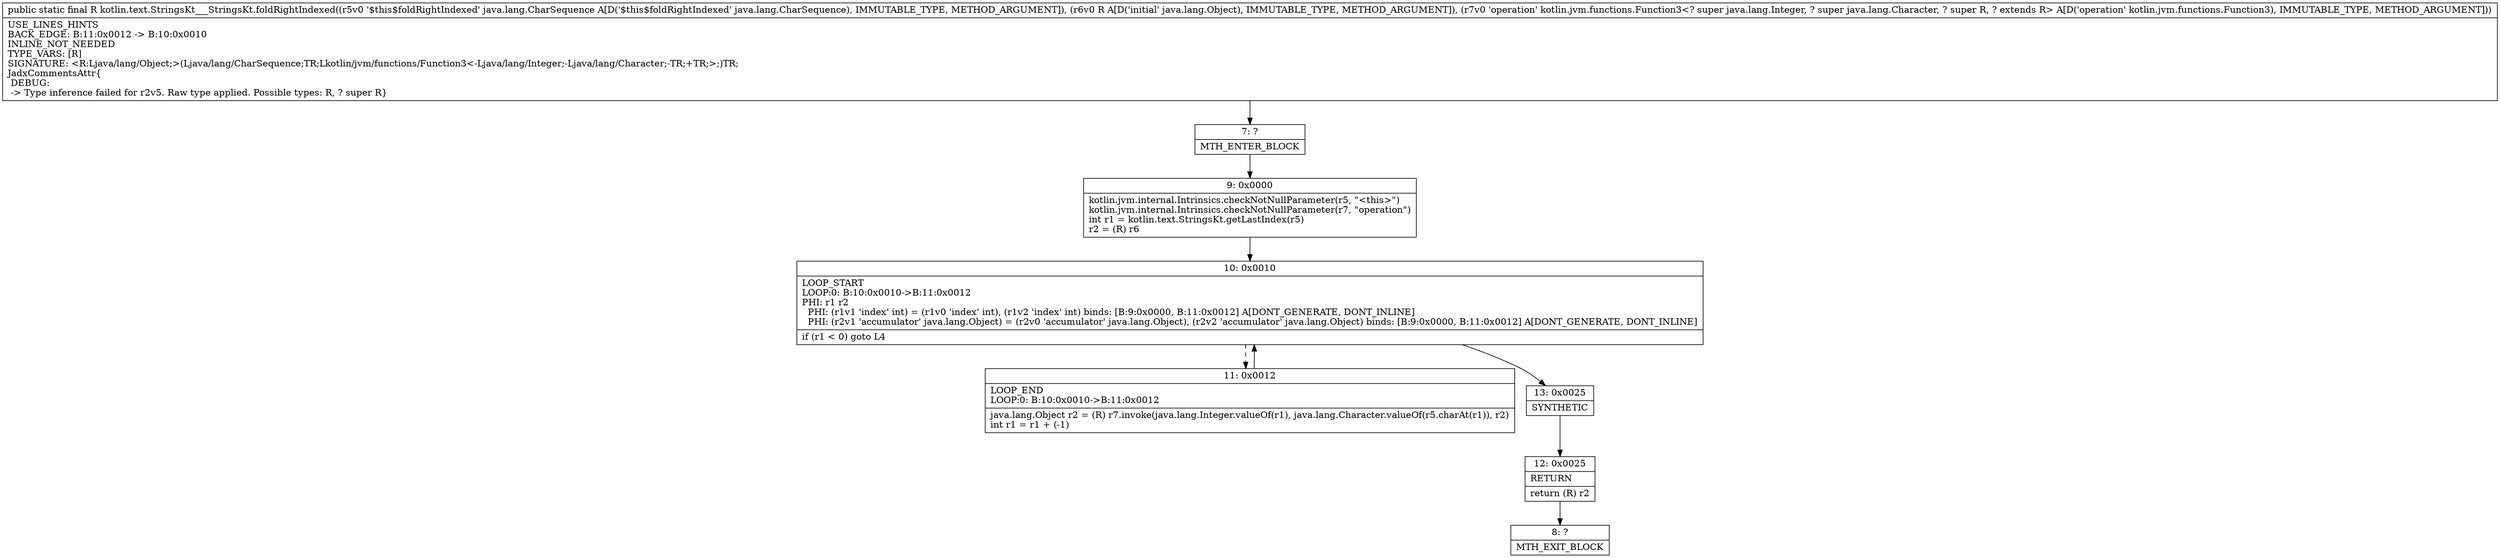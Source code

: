 digraph "CFG forkotlin.text.StringsKt___StringsKt.foldRightIndexed(Ljava\/lang\/CharSequence;Ljava\/lang\/Object;Lkotlin\/jvm\/functions\/Function3;)Ljava\/lang\/Object;" {
Node_7 [shape=record,label="{7\:\ ?|MTH_ENTER_BLOCK\l}"];
Node_9 [shape=record,label="{9\:\ 0x0000|kotlin.jvm.internal.Intrinsics.checkNotNullParameter(r5, \"\<this\>\")\lkotlin.jvm.internal.Intrinsics.checkNotNullParameter(r7, \"operation\")\lint r1 = kotlin.text.StringsKt.getLastIndex(r5)\lr2 = (R) r6\l}"];
Node_10 [shape=record,label="{10\:\ 0x0010|LOOP_START\lLOOP:0: B:10:0x0010\-\>B:11:0x0012\lPHI: r1 r2 \l  PHI: (r1v1 'index' int) = (r1v0 'index' int), (r1v2 'index' int) binds: [B:9:0x0000, B:11:0x0012] A[DONT_GENERATE, DONT_INLINE]\l  PHI: (r2v1 'accumulator' java.lang.Object) = (r2v0 'accumulator' java.lang.Object), (r2v2 'accumulator' java.lang.Object) binds: [B:9:0x0000, B:11:0x0012] A[DONT_GENERATE, DONT_INLINE]\l|if (r1 \< 0) goto L4\l}"];
Node_11 [shape=record,label="{11\:\ 0x0012|LOOP_END\lLOOP:0: B:10:0x0010\-\>B:11:0x0012\l|java.lang.Object r2 = (R) r7.invoke(java.lang.Integer.valueOf(r1), java.lang.Character.valueOf(r5.charAt(r1)), r2)\lint r1 = r1 + (\-1)\l}"];
Node_13 [shape=record,label="{13\:\ 0x0025|SYNTHETIC\l}"];
Node_12 [shape=record,label="{12\:\ 0x0025|RETURN\l|return (R) r2\l}"];
Node_8 [shape=record,label="{8\:\ ?|MTH_EXIT_BLOCK\l}"];
MethodNode[shape=record,label="{public static final R kotlin.text.StringsKt___StringsKt.foldRightIndexed((r5v0 '$this$foldRightIndexed' java.lang.CharSequence A[D('$this$foldRightIndexed' java.lang.CharSequence), IMMUTABLE_TYPE, METHOD_ARGUMENT]), (r6v0 R A[D('initial' java.lang.Object), IMMUTABLE_TYPE, METHOD_ARGUMENT]), (r7v0 'operation' kotlin.jvm.functions.Function3\<? super java.lang.Integer, ? super java.lang.Character, ? super R, ? extends R\> A[D('operation' kotlin.jvm.functions.Function3), IMMUTABLE_TYPE, METHOD_ARGUMENT]))  | USE_LINES_HINTS\lBACK_EDGE: B:11:0x0012 \-\> B:10:0x0010\lINLINE_NOT_NEEDED\lTYPE_VARS: [R]\lSIGNATURE: \<R:Ljava\/lang\/Object;\>(Ljava\/lang\/CharSequence;TR;Lkotlin\/jvm\/functions\/Function3\<\-Ljava\/lang\/Integer;\-Ljava\/lang\/Character;\-TR;+TR;\>;)TR;\lJadxCommentsAttr\{\l DEBUG: \l \-\> Type inference failed for r2v5. Raw type applied. Possible types: R, ? super R\}\l}"];
MethodNode -> Node_7;Node_7 -> Node_9;
Node_9 -> Node_10;
Node_10 -> Node_11[style=dashed];
Node_10 -> Node_13;
Node_11 -> Node_10;
Node_13 -> Node_12;
Node_12 -> Node_8;
}

